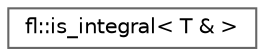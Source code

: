 digraph "Graphical Class Hierarchy"
{
 // INTERACTIVE_SVG=YES
 // LATEX_PDF_SIZE
  bgcolor="transparent";
  edge [fontname=Helvetica,fontsize=10,labelfontname=Helvetica,labelfontsize=10];
  node [fontname=Helvetica,fontsize=10,shape=box,height=0.2,width=0.4];
  rankdir="LR";
  Node0 [id="Node000000",label="fl::is_integral\< T & \>",height=0.2,width=0.4,color="grey40", fillcolor="white", style="filled",URL="$df/d5c/structfl_1_1is__integral_3_01_t_01_6_01_4.html",tooltip=" "];
}
